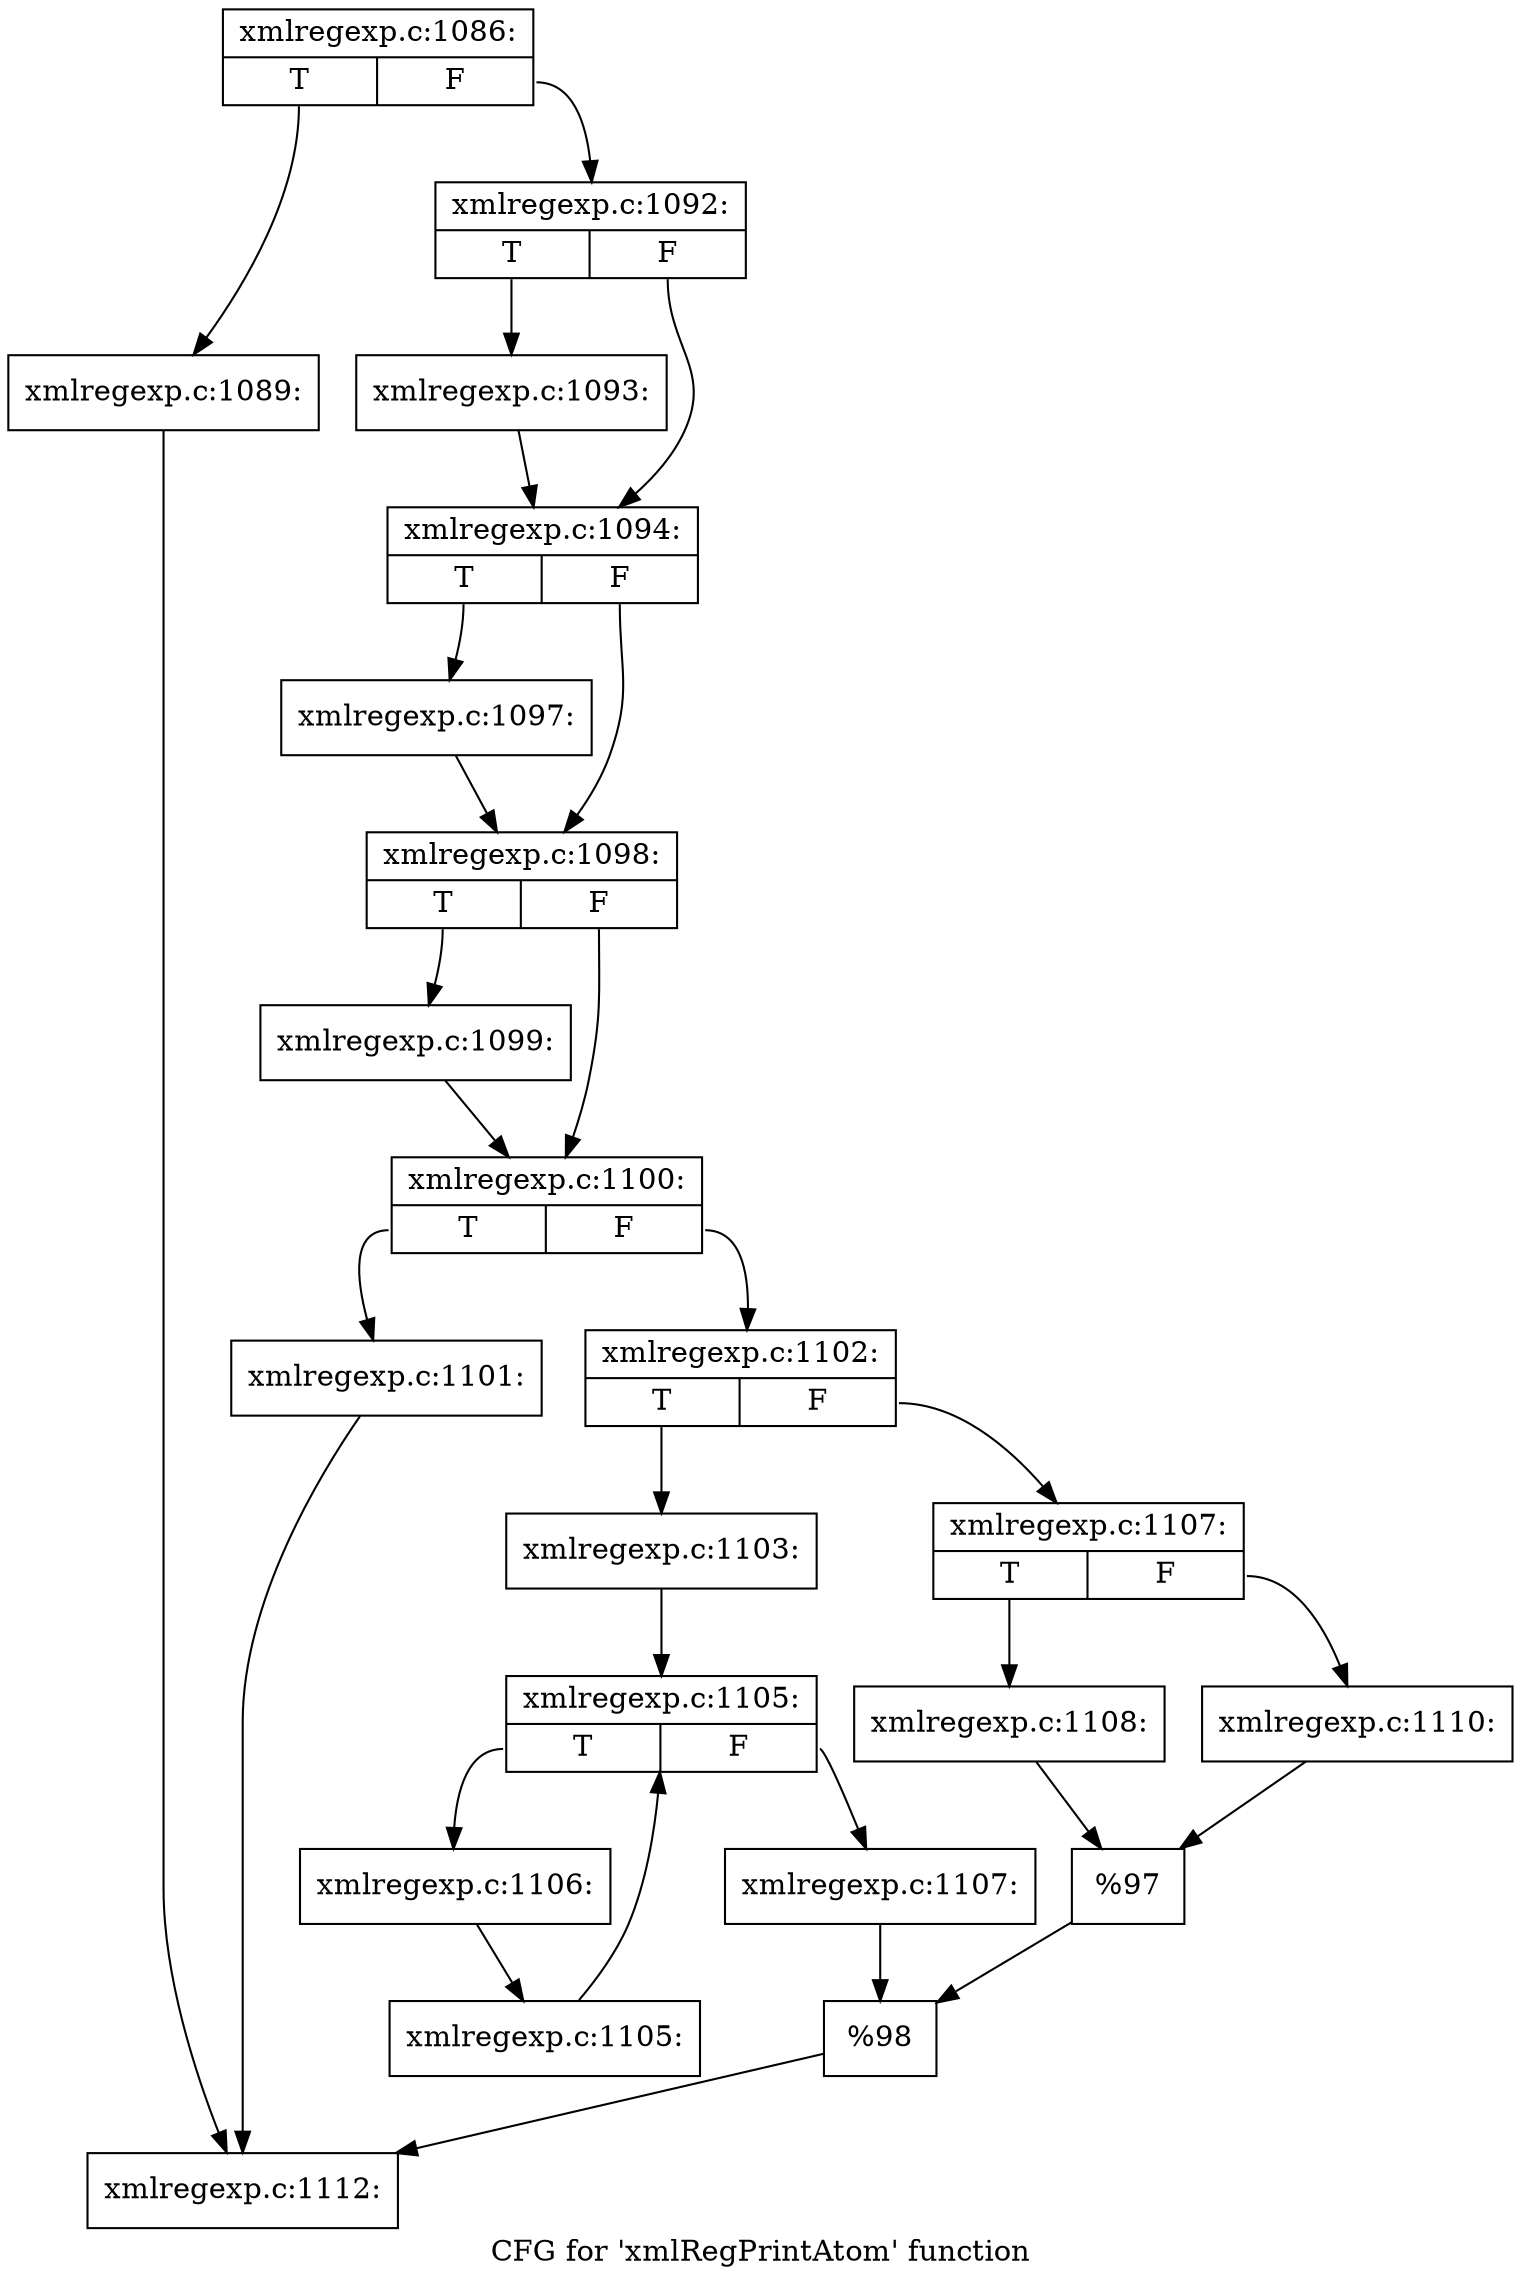 digraph "CFG for 'xmlRegPrintAtom' function" {
	label="CFG for 'xmlRegPrintAtom' function";

	Node0x4255400 [shape=record,label="{xmlregexp.c:1086:|{<s0>T|<s1>F}}"];
	Node0x4255400:s0 -> Node0x4191ed0;
	Node0x4255400:s1 -> Node0x4191f20;
	Node0x4191ed0 [shape=record,label="{xmlregexp.c:1089:}"];
	Node0x4191ed0 -> Node0x4195100;
	Node0x4191f20 [shape=record,label="{xmlregexp.c:1092:|{<s0>T|<s1>F}}"];
	Node0x4191f20:s0 -> Node0x4192530;
	Node0x4191f20:s1 -> Node0x4192580;
	Node0x4192530 [shape=record,label="{xmlregexp.c:1093:}"];
	Node0x4192530 -> Node0x4192580;
	Node0x4192580 [shape=record,label="{xmlregexp.c:1094:|{<s0>T|<s1>F}}"];
	Node0x4192580:s0 -> Node0x4193800;
	Node0x4192580:s1 -> Node0x41937b0;
	Node0x4193800 [shape=record,label="{xmlregexp.c:1097:}"];
	Node0x4193800 -> Node0x41937b0;
	Node0x41937b0 [shape=record,label="{xmlregexp.c:1098:|{<s0>T|<s1>F}}"];
	Node0x41937b0:s0 -> Node0x4194720;
	Node0x41937b0:s1 -> Node0x4194770;
	Node0x4194720 [shape=record,label="{xmlregexp.c:1099:}"];
	Node0x4194720 -> Node0x4194770;
	Node0x4194770 [shape=record,label="{xmlregexp.c:1100:|{<s0>T|<s1>F}}"];
	Node0x4194770:s0 -> Node0x41950b0;
	Node0x4194770:s1 -> Node0x4195150;
	Node0x41950b0 [shape=record,label="{xmlregexp.c:1101:}"];
	Node0x41950b0 -> Node0x4195100;
	Node0x4195150 [shape=record,label="{xmlregexp.c:1102:|{<s0>T|<s1>F}}"];
	Node0x4195150:s0 -> Node0x41959b0;
	Node0x4195150:s1 -> Node0x4195a50;
	Node0x41959b0 [shape=record,label="{xmlregexp.c:1103:}"];
	Node0x41959b0 -> Node0x4196700;
	Node0x4196700 [shape=record,label="{xmlregexp.c:1105:|{<s0>T|<s1>F}}"];
	Node0x4196700:s0 -> Node0x428f8d0;
	Node0x4196700:s1 -> Node0x41965a0;
	Node0x428f8d0 [shape=record,label="{xmlregexp.c:1106:}"];
	Node0x428f8d0 -> Node0x4196910;
	Node0x4196910 [shape=record,label="{xmlregexp.c:1105:}"];
	Node0x4196910 -> Node0x4196700;
	Node0x41965a0 [shape=record,label="{xmlregexp.c:1107:}"];
	Node0x41965a0 -> Node0x4195a00;
	Node0x4195a50 [shape=record,label="{xmlregexp.c:1107:|{<s0>T|<s1>F}}"];
	Node0x4195a50:s0 -> Node0x41934d0;
	Node0x4195a50:s1 -> Node0x4290a60;
	Node0x41934d0 [shape=record,label="{xmlregexp.c:1108:}"];
	Node0x41934d0 -> Node0x42901e0;
	Node0x4290a60 [shape=record,label="{xmlregexp.c:1110:}"];
	Node0x4290a60 -> Node0x42901e0;
	Node0x42901e0 [shape=record,label="{%97}"];
	Node0x42901e0 -> Node0x4195a00;
	Node0x4195a00 [shape=record,label="{%98}"];
	Node0x4195a00 -> Node0x4195100;
	Node0x4195100 [shape=record,label="{xmlregexp.c:1112:}"];
}
